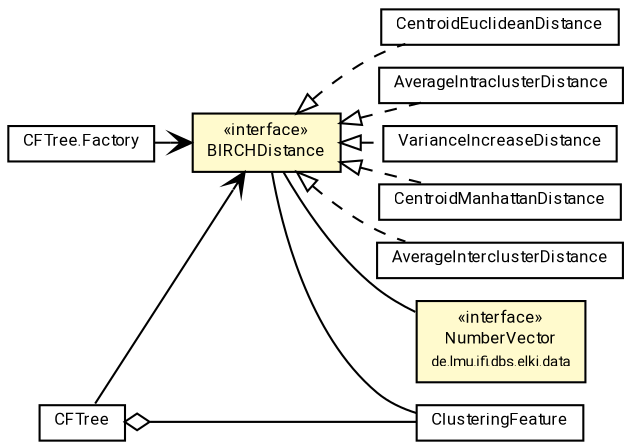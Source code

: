 #!/usr/local/bin/dot
#
# Class diagram 
# Generated by UMLGraph version R5_7_2-60-g0e99a6 (http://www.spinellis.gr/umlgraph/)
#

digraph G {
	graph [fontnames="svg"]
	edge [fontname="Roboto",fontsize=7,labelfontname="Roboto",labelfontsize=7,color="black"];
	node [fontname="Roboto",fontcolor="black",fontsize=8,shape=plaintext,margin=0,width=0,height=0];
	nodesep=0.15;
	ranksep=0.25;
	rankdir=LR;
	// de.lmu.ifi.dbs.elki.algorithm.clustering.hierarchical.birch.CentroidEuclideanDistance
	c1816007 [label=<<table title="de.lmu.ifi.dbs.elki.algorithm.clustering.hierarchical.birch.CentroidEuclideanDistance" border="0" cellborder="1" cellspacing="0" cellpadding="2" href="CentroidEuclideanDistance.html" target="_parent">
		<tr><td><table border="0" cellspacing="0" cellpadding="1">
		<tr><td align="center" balign="center"> <font face="Roboto">CentroidEuclideanDistance</font> </td></tr>
		</table></td></tr>
		</table>>, URL="CentroidEuclideanDistance.html"];
	// de.lmu.ifi.dbs.elki.algorithm.clustering.hierarchical.birch.CFTree
	c1816013 [label=<<table title="de.lmu.ifi.dbs.elki.algorithm.clustering.hierarchical.birch.CFTree" border="0" cellborder="1" cellspacing="0" cellpadding="2" href="CFTree.html" target="_parent">
		<tr><td><table border="0" cellspacing="0" cellpadding="1">
		<tr><td align="center" balign="center"> <font face="Roboto">CFTree</font> </td></tr>
		</table></td></tr>
		</table>>, URL="CFTree.html"];
	// de.lmu.ifi.dbs.elki.algorithm.clustering.hierarchical.birch.CFTree.Factory
	c1816016 [label=<<table title="de.lmu.ifi.dbs.elki.algorithm.clustering.hierarchical.birch.CFTree.Factory" border="0" cellborder="1" cellspacing="0" cellpadding="2" href="CFTree.Factory.html" target="_parent">
		<tr><td><table border="0" cellspacing="0" cellpadding="1">
		<tr><td align="center" balign="center"> <font face="Roboto">CFTree.Factory</font> </td></tr>
		</table></td></tr>
		</table>>, URL="CFTree.Factory.html"];
	// de.lmu.ifi.dbs.elki.algorithm.clustering.hierarchical.birch.BIRCHDistance
	c1816020 [label=<<table title="de.lmu.ifi.dbs.elki.algorithm.clustering.hierarchical.birch.BIRCHDistance" border="0" cellborder="1" cellspacing="0" cellpadding="2" bgcolor="lemonChiffon" href="BIRCHDistance.html" target="_parent">
		<tr><td><table border="0" cellspacing="0" cellpadding="1">
		<tr><td align="center" balign="center"> &#171;interface&#187; </td></tr>
		<tr><td align="center" balign="center"> <font face="Roboto">BIRCHDistance</font> </td></tr>
		</table></td></tr>
		</table>>, URL="BIRCHDistance.html"];
	// de.lmu.ifi.dbs.elki.algorithm.clustering.hierarchical.birch.AverageIntraclusterDistance
	c1816021 [label=<<table title="de.lmu.ifi.dbs.elki.algorithm.clustering.hierarchical.birch.AverageIntraclusterDistance" border="0" cellborder="1" cellspacing="0" cellpadding="2" href="AverageIntraclusterDistance.html" target="_parent">
		<tr><td><table border="0" cellspacing="0" cellpadding="1">
		<tr><td align="center" balign="center"> <font face="Roboto">AverageIntraclusterDistance</font> </td></tr>
		</table></td></tr>
		</table>>, URL="AverageIntraclusterDistance.html"];
	// de.lmu.ifi.dbs.elki.algorithm.clustering.hierarchical.birch.VarianceIncreaseDistance
	c1816026 [label=<<table title="de.lmu.ifi.dbs.elki.algorithm.clustering.hierarchical.birch.VarianceIncreaseDistance" border="0" cellborder="1" cellspacing="0" cellpadding="2" href="VarianceIncreaseDistance.html" target="_parent">
		<tr><td><table border="0" cellspacing="0" cellpadding="1">
		<tr><td align="center" balign="center"> <font face="Roboto">VarianceIncreaseDistance</font> </td></tr>
		</table></td></tr>
		</table>>, URL="VarianceIncreaseDistance.html"];
	// de.lmu.ifi.dbs.elki.algorithm.clustering.hierarchical.birch.ClusteringFeature
	c1816028 [label=<<table title="de.lmu.ifi.dbs.elki.algorithm.clustering.hierarchical.birch.ClusteringFeature" border="0" cellborder="1" cellspacing="0" cellpadding="2" href="ClusteringFeature.html" target="_parent">
		<tr><td><table border="0" cellspacing="0" cellpadding="1">
		<tr><td align="center" balign="center"> <font face="Roboto">ClusteringFeature</font> </td></tr>
		</table></td></tr>
		</table>>, URL="ClusteringFeature.html"];
	// de.lmu.ifi.dbs.elki.algorithm.clustering.hierarchical.birch.CentroidManhattanDistance
	c1816029 [label=<<table title="de.lmu.ifi.dbs.elki.algorithm.clustering.hierarchical.birch.CentroidManhattanDistance" border="0" cellborder="1" cellspacing="0" cellpadding="2" href="CentroidManhattanDistance.html" target="_parent">
		<tr><td><table border="0" cellspacing="0" cellpadding="1">
		<tr><td align="center" balign="center"> <font face="Roboto">CentroidManhattanDistance</font> </td></tr>
		</table></td></tr>
		</table>>, URL="CentroidManhattanDistance.html"];
	// de.lmu.ifi.dbs.elki.algorithm.clustering.hierarchical.birch.AverageInterclusterDistance
	c1816031 [label=<<table title="de.lmu.ifi.dbs.elki.algorithm.clustering.hierarchical.birch.AverageInterclusterDistance" border="0" cellborder="1" cellspacing="0" cellpadding="2" href="AverageInterclusterDistance.html" target="_parent">
		<tr><td><table border="0" cellspacing="0" cellpadding="1">
		<tr><td align="center" balign="center"> <font face="Roboto">AverageInterclusterDistance</font> </td></tr>
		</table></td></tr>
		</table>>, URL="AverageInterclusterDistance.html"];
	// de.lmu.ifi.dbs.elki.data.NumberVector
	c1816533 [label=<<table title="de.lmu.ifi.dbs.elki.data.NumberVector" border="0" cellborder="1" cellspacing="0" cellpadding="2" bgcolor="LemonChiffon" href="../../../../data/NumberVector.html" target="_parent">
		<tr><td><table border="0" cellspacing="0" cellpadding="1">
		<tr><td align="center" balign="center"> &#171;interface&#187; </td></tr>
		<tr><td align="center" balign="center"> <font face="Roboto">NumberVector</font> </td></tr>
		<tr><td align="center" balign="center"> <font face="Roboto" point-size="7.0">de.lmu.ifi.dbs.elki.data</font> </td></tr>
		</table></td></tr>
		</table>>, URL="../../../../data/NumberVector.html"];
	// de.lmu.ifi.dbs.elki.algorithm.clustering.hierarchical.birch.CentroidEuclideanDistance implements de.lmu.ifi.dbs.elki.algorithm.clustering.hierarchical.birch.BIRCHDistance
	c1816020 -> c1816007 [arrowtail=empty,style=dashed,dir=back,weight=9];
	// de.lmu.ifi.dbs.elki.algorithm.clustering.hierarchical.birch.CFTree has de.lmu.ifi.dbs.elki.algorithm.clustering.hierarchical.birch.ClusteringFeature
	c1816013 -> c1816028 [arrowhead=none,arrowtail=ediamond,dir=back,weight=4];
	// de.lmu.ifi.dbs.elki.algorithm.clustering.hierarchical.birch.BIRCHDistance assoc de.lmu.ifi.dbs.elki.algorithm.clustering.hierarchical.birch.ClusteringFeature
	c1816020 -> c1816028 [arrowhead=none,weight=2];
	// de.lmu.ifi.dbs.elki.algorithm.clustering.hierarchical.birch.BIRCHDistance assoc de.lmu.ifi.dbs.elki.data.NumberVector
	c1816020 -> c1816533 [arrowhead=none,weight=2];
	// de.lmu.ifi.dbs.elki.algorithm.clustering.hierarchical.birch.AverageIntraclusterDistance implements de.lmu.ifi.dbs.elki.algorithm.clustering.hierarchical.birch.BIRCHDistance
	c1816020 -> c1816021 [arrowtail=empty,style=dashed,dir=back,weight=9];
	// de.lmu.ifi.dbs.elki.algorithm.clustering.hierarchical.birch.VarianceIncreaseDistance implements de.lmu.ifi.dbs.elki.algorithm.clustering.hierarchical.birch.BIRCHDistance
	c1816020 -> c1816026 [arrowtail=empty,style=dashed,dir=back,weight=9];
	// de.lmu.ifi.dbs.elki.algorithm.clustering.hierarchical.birch.CentroidManhattanDistance implements de.lmu.ifi.dbs.elki.algorithm.clustering.hierarchical.birch.BIRCHDistance
	c1816020 -> c1816029 [arrowtail=empty,style=dashed,dir=back,weight=9];
	// de.lmu.ifi.dbs.elki.algorithm.clustering.hierarchical.birch.AverageInterclusterDistance implements de.lmu.ifi.dbs.elki.algorithm.clustering.hierarchical.birch.BIRCHDistance
	c1816020 -> c1816031 [arrowtail=empty,style=dashed,dir=back,weight=9];
	// de.lmu.ifi.dbs.elki.algorithm.clustering.hierarchical.birch.CFTree navassoc de.lmu.ifi.dbs.elki.algorithm.clustering.hierarchical.birch.BIRCHDistance
	c1816013 -> c1816020 [arrowhead=open,weight=1];
	// de.lmu.ifi.dbs.elki.algorithm.clustering.hierarchical.birch.CFTree.Factory navassoc de.lmu.ifi.dbs.elki.algorithm.clustering.hierarchical.birch.BIRCHDistance
	c1816016 -> c1816020 [arrowhead=open,weight=1];
}

